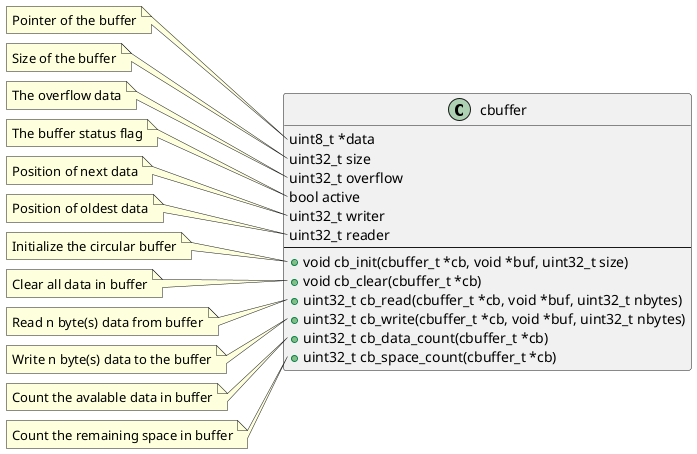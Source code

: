 @startuml

class cbuffer {
  uint8_t *data
  uint32_t size
  uint32_t overflow
  bool active
  uint32_t writer
  uint32_t reader
  --
  +void cb_init(cbuffer_t *cb, void *buf, uint32_t size)
  +void cb_clear(cbuffer_t *cb)
  +uint32_t cb_read(cbuffer_t *cb, void *buf, uint32_t nbytes)
  +uint32_t cb_write(cbuffer_t *cb, void *buf, uint32_t nbytes)
  +uint32_t cb_data_count(cbuffer_t *cb)
  +uint32_t cb_space_count(cbuffer_t *cb)
}

note left of cbuffer::*data
  Pointer of the buffer
end note
note left of cbuffer::size
  Size of the buffer
end note
note left of cbuffer::overflow
  The overflow data
end note
note left of cbuffer::active
  The buffer status flag
end note
note left of cbuffer::writer
  Position of next data
end note
note left of cbuffer::reader
  Position of oldest data
end note

note left of cbuffer::"cb_init(cbuffer_t *cb, void *buf, uint32_t size)"
  Initialize the circular buffer
end note
note left of cbuffer::"cb_clear(cbuffer_t *cb)"
  Clear all data in buffer
end note
note left of cbuffer::"cb_read(cbuffer_t *cb, void *buf, uint32_t nbytes)"
  Read n byte(s) data from buffer
end note
note left of cbuffer::"cb_write(cbuffer_t *cb, void *buf, uint32_t nbytes)"
  Write n byte(s) data to the buffer
end note
note left of cbuffer::"cb_data_count(cbuffer_t *cb)"
  Count the avalable data in buffer
end note
note left of cbuffer::"cb_space_count(cbuffer_t *cb)"
  Count the remaining space in buffer
end note

@enduml
